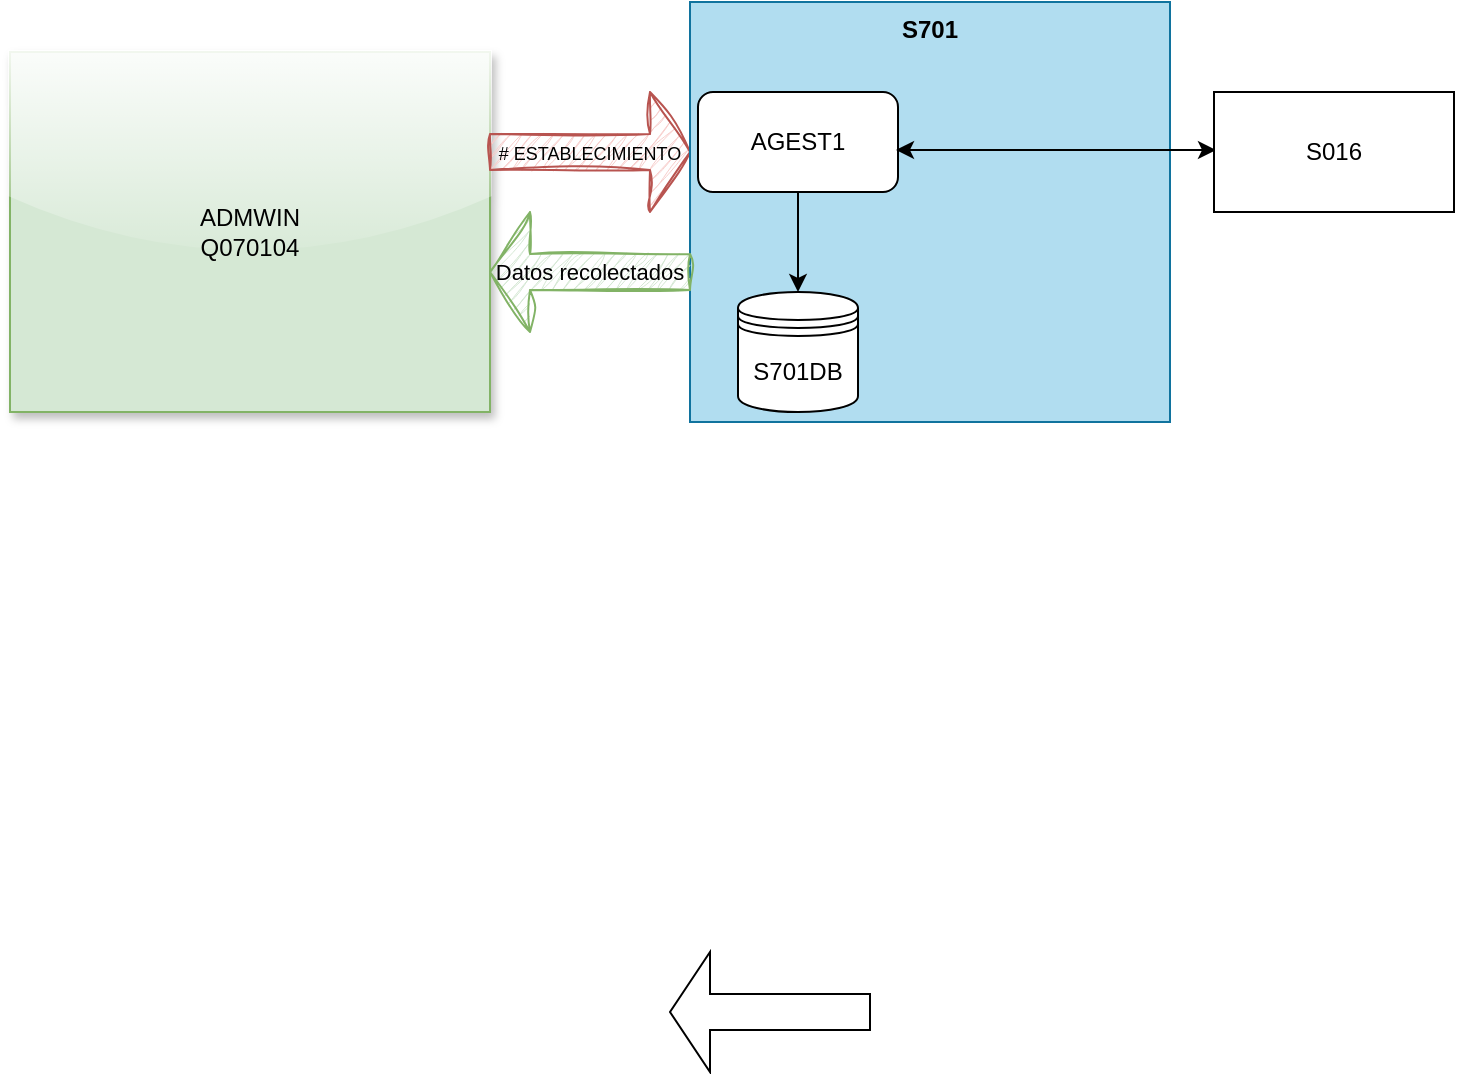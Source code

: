 <mxfile version="22.1.7" type="github">
  <diagram name="Página-1" id="6d1Eyg4vCVDs2mai2TM4">
    <mxGraphModel dx="2066" dy="1111" grid="1" gridSize="10" guides="1" tooltips="1" connect="1" arrows="1" fold="1" page="1" pageScale="1" pageWidth="827" pageHeight="1169" math="0" shadow="0">
      <root>
        <mxCell id="0" />
        <mxCell id="1" parent="0" />
        <UserObject label="ADMWIN&lt;br&gt;Q070104" treeRoot="1" id="X9Fr3DRirDw3CmOS9PFX-1">
          <mxCell style="whiteSpace=wrap;html=1;align=center;treeFolding=1;treeMoving=1;newEdgeStyle={&quot;edgeStyle&quot;:&quot;elbowEdgeStyle&quot;,&quot;startArrow&quot;:&quot;none&quot;,&quot;endArrow&quot;:&quot;none&quot;};fillColor=#d5e8d4;strokeColor=#82b366;shadow=1;glass=1;rounded=0;" vertex="1" parent="1">
            <mxGeometry x="30" y="90" width="240" height="180" as="geometry" />
          </mxCell>
        </UserObject>
        <mxCell id="X9Fr3DRirDw3CmOS9PFX-2" value="&lt;font style=&quot;font-size: 9px;&quot;&gt;# ESTABLECIMIENTO&lt;/font&gt;" style="shape=singleArrow;whiteSpace=wrap;html=1;fillColor=#f8cecc;strokeColor=#b85450;shadow=0;sketch=1;curveFitting=1;jiggle=2;" vertex="1" parent="1">
          <mxGeometry x="270" y="110" width="100" height="60" as="geometry" />
        </mxCell>
        <UserObject label="S701" treeRoot="1" id="X9Fr3DRirDw3CmOS9PFX-3">
          <mxCell style="whiteSpace=wrap;html=1;align=center;treeFolding=1;treeMoving=1;newEdgeStyle={&quot;edgeStyle&quot;:&quot;elbowEdgeStyle&quot;,&quot;startArrow&quot;:&quot;none&quot;,&quot;endArrow&quot;:&quot;none&quot;};fillColor=#b1ddf0;strokeColor=#10739e;shadow=0;glass=0;rounded=0;verticalAlign=top;fontStyle=1;" vertex="1" parent="1">
            <mxGeometry x="370" y="65" width="240" height="210" as="geometry" />
          </mxCell>
        </UserObject>
        <mxCell id="X9Fr3DRirDw3CmOS9PFX-4" value="AGEST1" style="rounded=1;whiteSpace=wrap;html=1;" vertex="1" parent="1">
          <mxGeometry x="374" y="110" width="100" height="50" as="geometry" />
        </mxCell>
        <mxCell id="X9Fr3DRirDw3CmOS9PFX-5" value="" style="endArrow=classic;startArrow=classic;html=1;rounded=0;" edge="1" parent="1">
          <mxGeometry width="50" height="50" relative="1" as="geometry">
            <mxPoint x="473" y="139" as="sourcePoint" />
            <mxPoint x="633" y="139" as="targetPoint" />
          </mxGeometry>
        </mxCell>
        <mxCell id="X9Fr3DRirDw3CmOS9PFX-6" value="S016" style="rounded=0;whiteSpace=wrap;html=1;" vertex="1" parent="1">
          <mxGeometry x="632" y="110" width="120" height="60" as="geometry" />
        </mxCell>
        <mxCell id="X9Fr3DRirDw3CmOS9PFX-7" value="S701DB" style="shape=datastore;whiteSpace=wrap;html=1;" vertex="1" parent="1">
          <mxGeometry x="394" y="210" width="60" height="60" as="geometry" />
        </mxCell>
        <mxCell id="X9Fr3DRirDw3CmOS9PFX-8" value="" style="endArrow=classic;html=1;rounded=0;exitX=0.5;exitY=1;exitDx=0;exitDy=0;entryX=0.5;entryY=0;entryDx=0;entryDy=0;" edge="1" parent="1" source="X9Fr3DRirDw3CmOS9PFX-4" target="X9Fr3DRirDw3CmOS9PFX-7">
          <mxGeometry width="50" height="50" relative="1" as="geometry">
            <mxPoint x="450" y="177.86" as="sourcePoint" />
            <mxPoint x="400" y="210.003" as="targetPoint" />
          </mxGeometry>
        </mxCell>
        <mxCell id="X9Fr3DRirDw3CmOS9PFX-10" value="" style="shape=singleArrow;direction=west;whiteSpace=wrap;html=1;" vertex="1" parent="1">
          <mxGeometry x="360" y="540" width="100" height="60" as="geometry" />
        </mxCell>
        <mxCell id="X9Fr3DRirDw3CmOS9PFX-11" value="&lt;font style=&quot;font-size: 11px;&quot;&gt;Datos recolectados&lt;/font&gt;" style="shape=singleArrow;direction=west;whiteSpace=wrap;html=1;fillColor=#d5e8d4;strokeColor=#82b366;sketch=1;curveFitting=1;jiggle=2;" vertex="1" parent="1">
          <mxGeometry x="270" y="170" width="100" height="60" as="geometry" />
        </mxCell>
      </root>
    </mxGraphModel>
  </diagram>
</mxfile>
